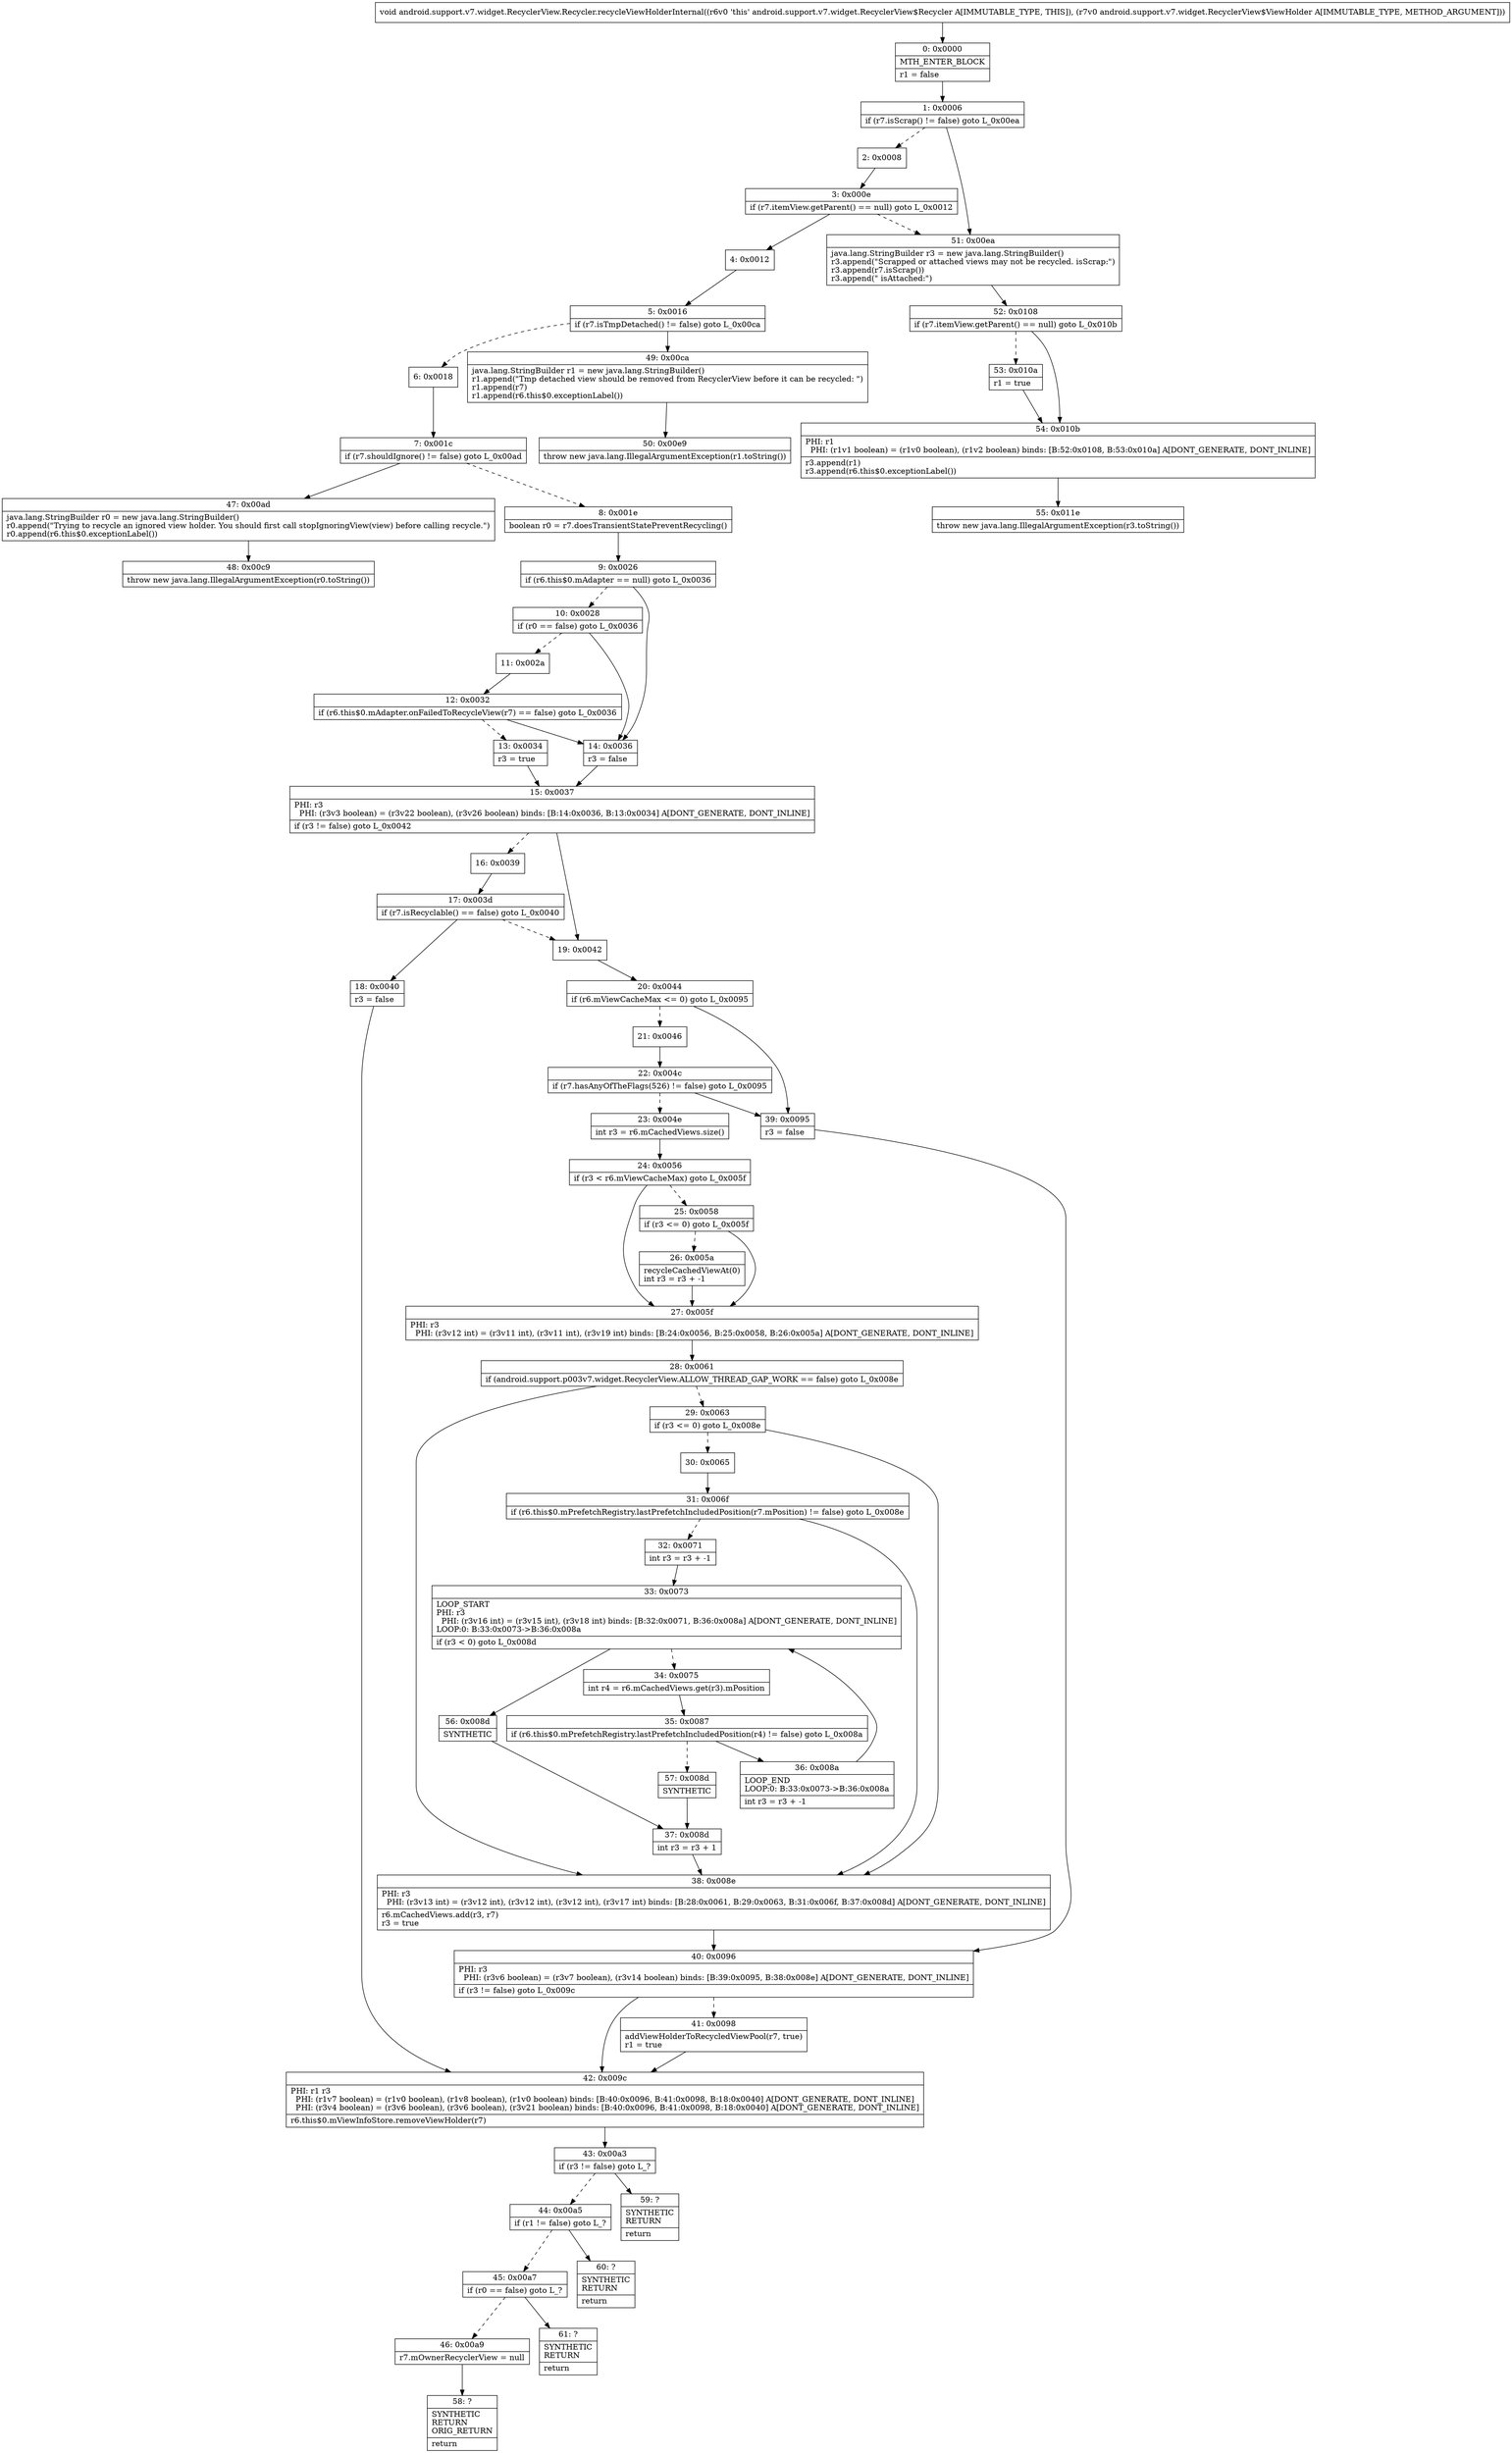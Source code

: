 digraph "CFG forandroid.support.v7.widget.RecyclerView.Recycler.recycleViewHolderInternal(Landroid\/support\/v7\/widget\/RecyclerView$ViewHolder;)V" {
Node_0 [shape=record,label="{0\:\ 0x0000|MTH_ENTER_BLOCK\l|r1 = false\l}"];
Node_1 [shape=record,label="{1\:\ 0x0006|if (r7.isScrap() != false) goto L_0x00ea\l}"];
Node_2 [shape=record,label="{2\:\ 0x0008}"];
Node_3 [shape=record,label="{3\:\ 0x000e|if (r7.itemView.getParent() == null) goto L_0x0012\l}"];
Node_4 [shape=record,label="{4\:\ 0x0012}"];
Node_5 [shape=record,label="{5\:\ 0x0016|if (r7.isTmpDetached() != false) goto L_0x00ca\l}"];
Node_6 [shape=record,label="{6\:\ 0x0018}"];
Node_7 [shape=record,label="{7\:\ 0x001c|if (r7.shouldIgnore() != false) goto L_0x00ad\l}"];
Node_8 [shape=record,label="{8\:\ 0x001e|boolean r0 = r7.doesTransientStatePreventRecycling()\l}"];
Node_9 [shape=record,label="{9\:\ 0x0026|if (r6.this$0.mAdapter == null) goto L_0x0036\l}"];
Node_10 [shape=record,label="{10\:\ 0x0028|if (r0 == false) goto L_0x0036\l}"];
Node_11 [shape=record,label="{11\:\ 0x002a}"];
Node_12 [shape=record,label="{12\:\ 0x0032|if (r6.this$0.mAdapter.onFailedToRecycleView(r7) == false) goto L_0x0036\l}"];
Node_13 [shape=record,label="{13\:\ 0x0034|r3 = true\l}"];
Node_14 [shape=record,label="{14\:\ 0x0036|r3 = false\l}"];
Node_15 [shape=record,label="{15\:\ 0x0037|PHI: r3 \l  PHI: (r3v3 boolean) = (r3v22 boolean), (r3v26 boolean) binds: [B:14:0x0036, B:13:0x0034] A[DONT_GENERATE, DONT_INLINE]\l|if (r3 != false) goto L_0x0042\l}"];
Node_16 [shape=record,label="{16\:\ 0x0039}"];
Node_17 [shape=record,label="{17\:\ 0x003d|if (r7.isRecyclable() == false) goto L_0x0040\l}"];
Node_18 [shape=record,label="{18\:\ 0x0040|r3 = false\l}"];
Node_19 [shape=record,label="{19\:\ 0x0042}"];
Node_20 [shape=record,label="{20\:\ 0x0044|if (r6.mViewCacheMax \<= 0) goto L_0x0095\l}"];
Node_21 [shape=record,label="{21\:\ 0x0046}"];
Node_22 [shape=record,label="{22\:\ 0x004c|if (r7.hasAnyOfTheFlags(526) != false) goto L_0x0095\l}"];
Node_23 [shape=record,label="{23\:\ 0x004e|int r3 = r6.mCachedViews.size()\l}"];
Node_24 [shape=record,label="{24\:\ 0x0056|if (r3 \< r6.mViewCacheMax) goto L_0x005f\l}"];
Node_25 [shape=record,label="{25\:\ 0x0058|if (r3 \<= 0) goto L_0x005f\l}"];
Node_26 [shape=record,label="{26\:\ 0x005a|recycleCachedViewAt(0)\lint r3 = r3 + \-1\l}"];
Node_27 [shape=record,label="{27\:\ 0x005f|PHI: r3 \l  PHI: (r3v12 int) = (r3v11 int), (r3v11 int), (r3v19 int) binds: [B:24:0x0056, B:25:0x0058, B:26:0x005a] A[DONT_GENERATE, DONT_INLINE]\l}"];
Node_28 [shape=record,label="{28\:\ 0x0061|if (android.support.p003v7.widget.RecyclerView.ALLOW_THREAD_GAP_WORK == false) goto L_0x008e\l}"];
Node_29 [shape=record,label="{29\:\ 0x0063|if (r3 \<= 0) goto L_0x008e\l}"];
Node_30 [shape=record,label="{30\:\ 0x0065}"];
Node_31 [shape=record,label="{31\:\ 0x006f|if (r6.this$0.mPrefetchRegistry.lastPrefetchIncludedPosition(r7.mPosition) != false) goto L_0x008e\l}"];
Node_32 [shape=record,label="{32\:\ 0x0071|int r3 = r3 + \-1\l}"];
Node_33 [shape=record,label="{33\:\ 0x0073|LOOP_START\lPHI: r3 \l  PHI: (r3v16 int) = (r3v15 int), (r3v18 int) binds: [B:32:0x0071, B:36:0x008a] A[DONT_GENERATE, DONT_INLINE]\lLOOP:0: B:33:0x0073\-\>B:36:0x008a\l|if (r3 \< 0) goto L_0x008d\l}"];
Node_34 [shape=record,label="{34\:\ 0x0075|int r4 = r6.mCachedViews.get(r3).mPosition\l}"];
Node_35 [shape=record,label="{35\:\ 0x0087|if (r6.this$0.mPrefetchRegistry.lastPrefetchIncludedPosition(r4) != false) goto L_0x008a\l}"];
Node_36 [shape=record,label="{36\:\ 0x008a|LOOP_END\lLOOP:0: B:33:0x0073\-\>B:36:0x008a\l|int r3 = r3 + \-1\l}"];
Node_37 [shape=record,label="{37\:\ 0x008d|int r3 = r3 + 1\l}"];
Node_38 [shape=record,label="{38\:\ 0x008e|PHI: r3 \l  PHI: (r3v13 int) = (r3v12 int), (r3v12 int), (r3v12 int), (r3v17 int) binds: [B:28:0x0061, B:29:0x0063, B:31:0x006f, B:37:0x008d] A[DONT_GENERATE, DONT_INLINE]\l|r6.mCachedViews.add(r3, r7)\lr3 = true\l}"];
Node_39 [shape=record,label="{39\:\ 0x0095|r3 = false\l}"];
Node_40 [shape=record,label="{40\:\ 0x0096|PHI: r3 \l  PHI: (r3v6 boolean) = (r3v7 boolean), (r3v14 boolean) binds: [B:39:0x0095, B:38:0x008e] A[DONT_GENERATE, DONT_INLINE]\l|if (r3 != false) goto L_0x009c\l}"];
Node_41 [shape=record,label="{41\:\ 0x0098|addViewHolderToRecycledViewPool(r7, true)\lr1 = true\l}"];
Node_42 [shape=record,label="{42\:\ 0x009c|PHI: r1 r3 \l  PHI: (r1v7 boolean) = (r1v0 boolean), (r1v8 boolean), (r1v0 boolean) binds: [B:40:0x0096, B:41:0x0098, B:18:0x0040] A[DONT_GENERATE, DONT_INLINE]\l  PHI: (r3v4 boolean) = (r3v6 boolean), (r3v6 boolean), (r3v21 boolean) binds: [B:40:0x0096, B:41:0x0098, B:18:0x0040] A[DONT_GENERATE, DONT_INLINE]\l|r6.this$0.mViewInfoStore.removeViewHolder(r7)\l}"];
Node_43 [shape=record,label="{43\:\ 0x00a3|if (r3 != false) goto L_?\l}"];
Node_44 [shape=record,label="{44\:\ 0x00a5|if (r1 != false) goto L_?\l}"];
Node_45 [shape=record,label="{45\:\ 0x00a7|if (r0 == false) goto L_?\l}"];
Node_46 [shape=record,label="{46\:\ 0x00a9|r7.mOwnerRecyclerView = null\l}"];
Node_47 [shape=record,label="{47\:\ 0x00ad|java.lang.StringBuilder r0 = new java.lang.StringBuilder()\lr0.append(\"Trying to recycle an ignored view holder. You should first call stopIgnoringView(view) before calling recycle.\")\lr0.append(r6.this$0.exceptionLabel())\l}"];
Node_48 [shape=record,label="{48\:\ 0x00c9|throw new java.lang.IllegalArgumentException(r0.toString())\l}"];
Node_49 [shape=record,label="{49\:\ 0x00ca|java.lang.StringBuilder r1 = new java.lang.StringBuilder()\lr1.append(\"Tmp detached view should be removed from RecyclerView before it can be recycled: \")\lr1.append(r7)\lr1.append(r6.this$0.exceptionLabel())\l}"];
Node_50 [shape=record,label="{50\:\ 0x00e9|throw new java.lang.IllegalArgumentException(r1.toString())\l}"];
Node_51 [shape=record,label="{51\:\ 0x00ea|java.lang.StringBuilder r3 = new java.lang.StringBuilder()\lr3.append(\"Scrapped or attached views may not be recycled. isScrap:\")\lr3.append(r7.isScrap())\lr3.append(\" isAttached:\")\l}"];
Node_52 [shape=record,label="{52\:\ 0x0108|if (r7.itemView.getParent() == null) goto L_0x010b\l}"];
Node_53 [shape=record,label="{53\:\ 0x010a|r1 = true\l}"];
Node_54 [shape=record,label="{54\:\ 0x010b|PHI: r1 \l  PHI: (r1v1 boolean) = (r1v0 boolean), (r1v2 boolean) binds: [B:52:0x0108, B:53:0x010a] A[DONT_GENERATE, DONT_INLINE]\l|r3.append(r1)\lr3.append(r6.this$0.exceptionLabel())\l}"];
Node_55 [shape=record,label="{55\:\ 0x011e|throw new java.lang.IllegalArgumentException(r3.toString())\l}"];
Node_56 [shape=record,label="{56\:\ 0x008d|SYNTHETIC\l}"];
Node_57 [shape=record,label="{57\:\ 0x008d|SYNTHETIC\l}"];
Node_58 [shape=record,label="{58\:\ ?|SYNTHETIC\lRETURN\lORIG_RETURN\l|return\l}"];
Node_59 [shape=record,label="{59\:\ ?|SYNTHETIC\lRETURN\l|return\l}"];
Node_60 [shape=record,label="{60\:\ ?|SYNTHETIC\lRETURN\l|return\l}"];
Node_61 [shape=record,label="{61\:\ ?|SYNTHETIC\lRETURN\l|return\l}"];
MethodNode[shape=record,label="{void android.support.v7.widget.RecyclerView.Recycler.recycleViewHolderInternal((r6v0 'this' android.support.v7.widget.RecyclerView$Recycler A[IMMUTABLE_TYPE, THIS]), (r7v0 android.support.v7.widget.RecyclerView$ViewHolder A[IMMUTABLE_TYPE, METHOD_ARGUMENT])) }"];
MethodNode -> Node_0;
Node_0 -> Node_1;
Node_1 -> Node_2[style=dashed];
Node_1 -> Node_51;
Node_2 -> Node_3;
Node_3 -> Node_4;
Node_3 -> Node_51[style=dashed];
Node_4 -> Node_5;
Node_5 -> Node_6[style=dashed];
Node_5 -> Node_49;
Node_6 -> Node_7;
Node_7 -> Node_8[style=dashed];
Node_7 -> Node_47;
Node_8 -> Node_9;
Node_9 -> Node_10[style=dashed];
Node_9 -> Node_14;
Node_10 -> Node_11[style=dashed];
Node_10 -> Node_14;
Node_11 -> Node_12;
Node_12 -> Node_13[style=dashed];
Node_12 -> Node_14;
Node_13 -> Node_15;
Node_14 -> Node_15;
Node_15 -> Node_16[style=dashed];
Node_15 -> Node_19;
Node_16 -> Node_17;
Node_17 -> Node_18;
Node_17 -> Node_19[style=dashed];
Node_18 -> Node_42;
Node_19 -> Node_20;
Node_20 -> Node_21[style=dashed];
Node_20 -> Node_39;
Node_21 -> Node_22;
Node_22 -> Node_23[style=dashed];
Node_22 -> Node_39;
Node_23 -> Node_24;
Node_24 -> Node_25[style=dashed];
Node_24 -> Node_27;
Node_25 -> Node_26[style=dashed];
Node_25 -> Node_27;
Node_26 -> Node_27;
Node_27 -> Node_28;
Node_28 -> Node_29[style=dashed];
Node_28 -> Node_38;
Node_29 -> Node_30[style=dashed];
Node_29 -> Node_38;
Node_30 -> Node_31;
Node_31 -> Node_32[style=dashed];
Node_31 -> Node_38;
Node_32 -> Node_33;
Node_33 -> Node_34[style=dashed];
Node_33 -> Node_56;
Node_34 -> Node_35;
Node_35 -> Node_36;
Node_35 -> Node_57[style=dashed];
Node_36 -> Node_33;
Node_37 -> Node_38;
Node_38 -> Node_40;
Node_39 -> Node_40;
Node_40 -> Node_41[style=dashed];
Node_40 -> Node_42;
Node_41 -> Node_42;
Node_42 -> Node_43;
Node_43 -> Node_44[style=dashed];
Node_43 -> Node_59;
Node_44 -> Node_45[style=dashed];
Node_44 -> Node_60;
Node_45 -> Node_46[style=dashed];
Node_45 -> Node_61;
Node_46 -> Node_58;
Node_47 -> Node_48;
Node_49 -> Node_50;
Node_51 -> Node_52;
Node_52 -> Node_53[style=dashed];
Node_52 -> Node_54;
Node_53 -> Node_54;
Node_54 -> Node_55;
Node_56 -> Node_37;
Node_57 -> Node_37;
}

